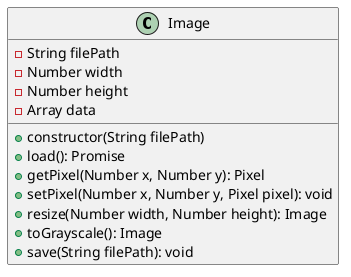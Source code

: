 @startuml Image
class Image {
    - String filePath
    - Number width
    - Number height
    - Array data
    + constructor(String filePath)
    + load(): Promise
    + getPixel(Number x, Number y): Pixel
    + setPixel(Number x, Number y, Pixel pixel): void
    + resize(Number width, Number height): Image
    + toGrayscale(): Image
    + save(String filePath): void
}
@enduml
